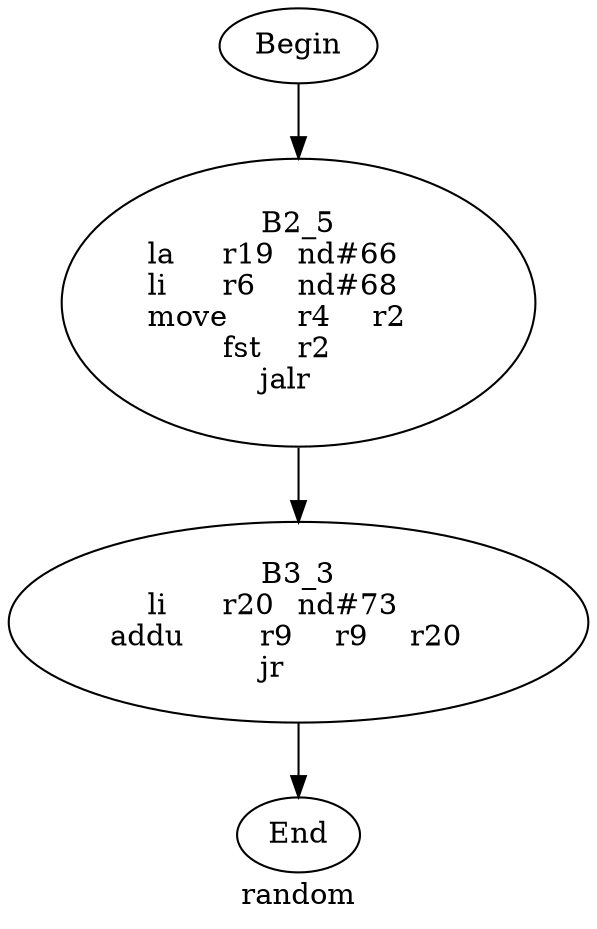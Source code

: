 digraph G{
	label = "random"	style = "dashed";
	color = purple;
	Node0 [label = "Begin"];
	Node0 -> {Node2 }
	Node1 [label = "End"];
	Node1 -> {}
	Node2 [label = "B2_5\nla	r19	nd#66	\nli	r6	nd#68	\nmove	r4	r2	\nfst	r2	\njalr	\n"];
	Node2 -> {Node3 }
	Node3 [label = "B3_3\nli	r20	nd#73	\naddu	r9	r9	r20	\njr	\n"];
	Node3 -> {Node1 }
}
